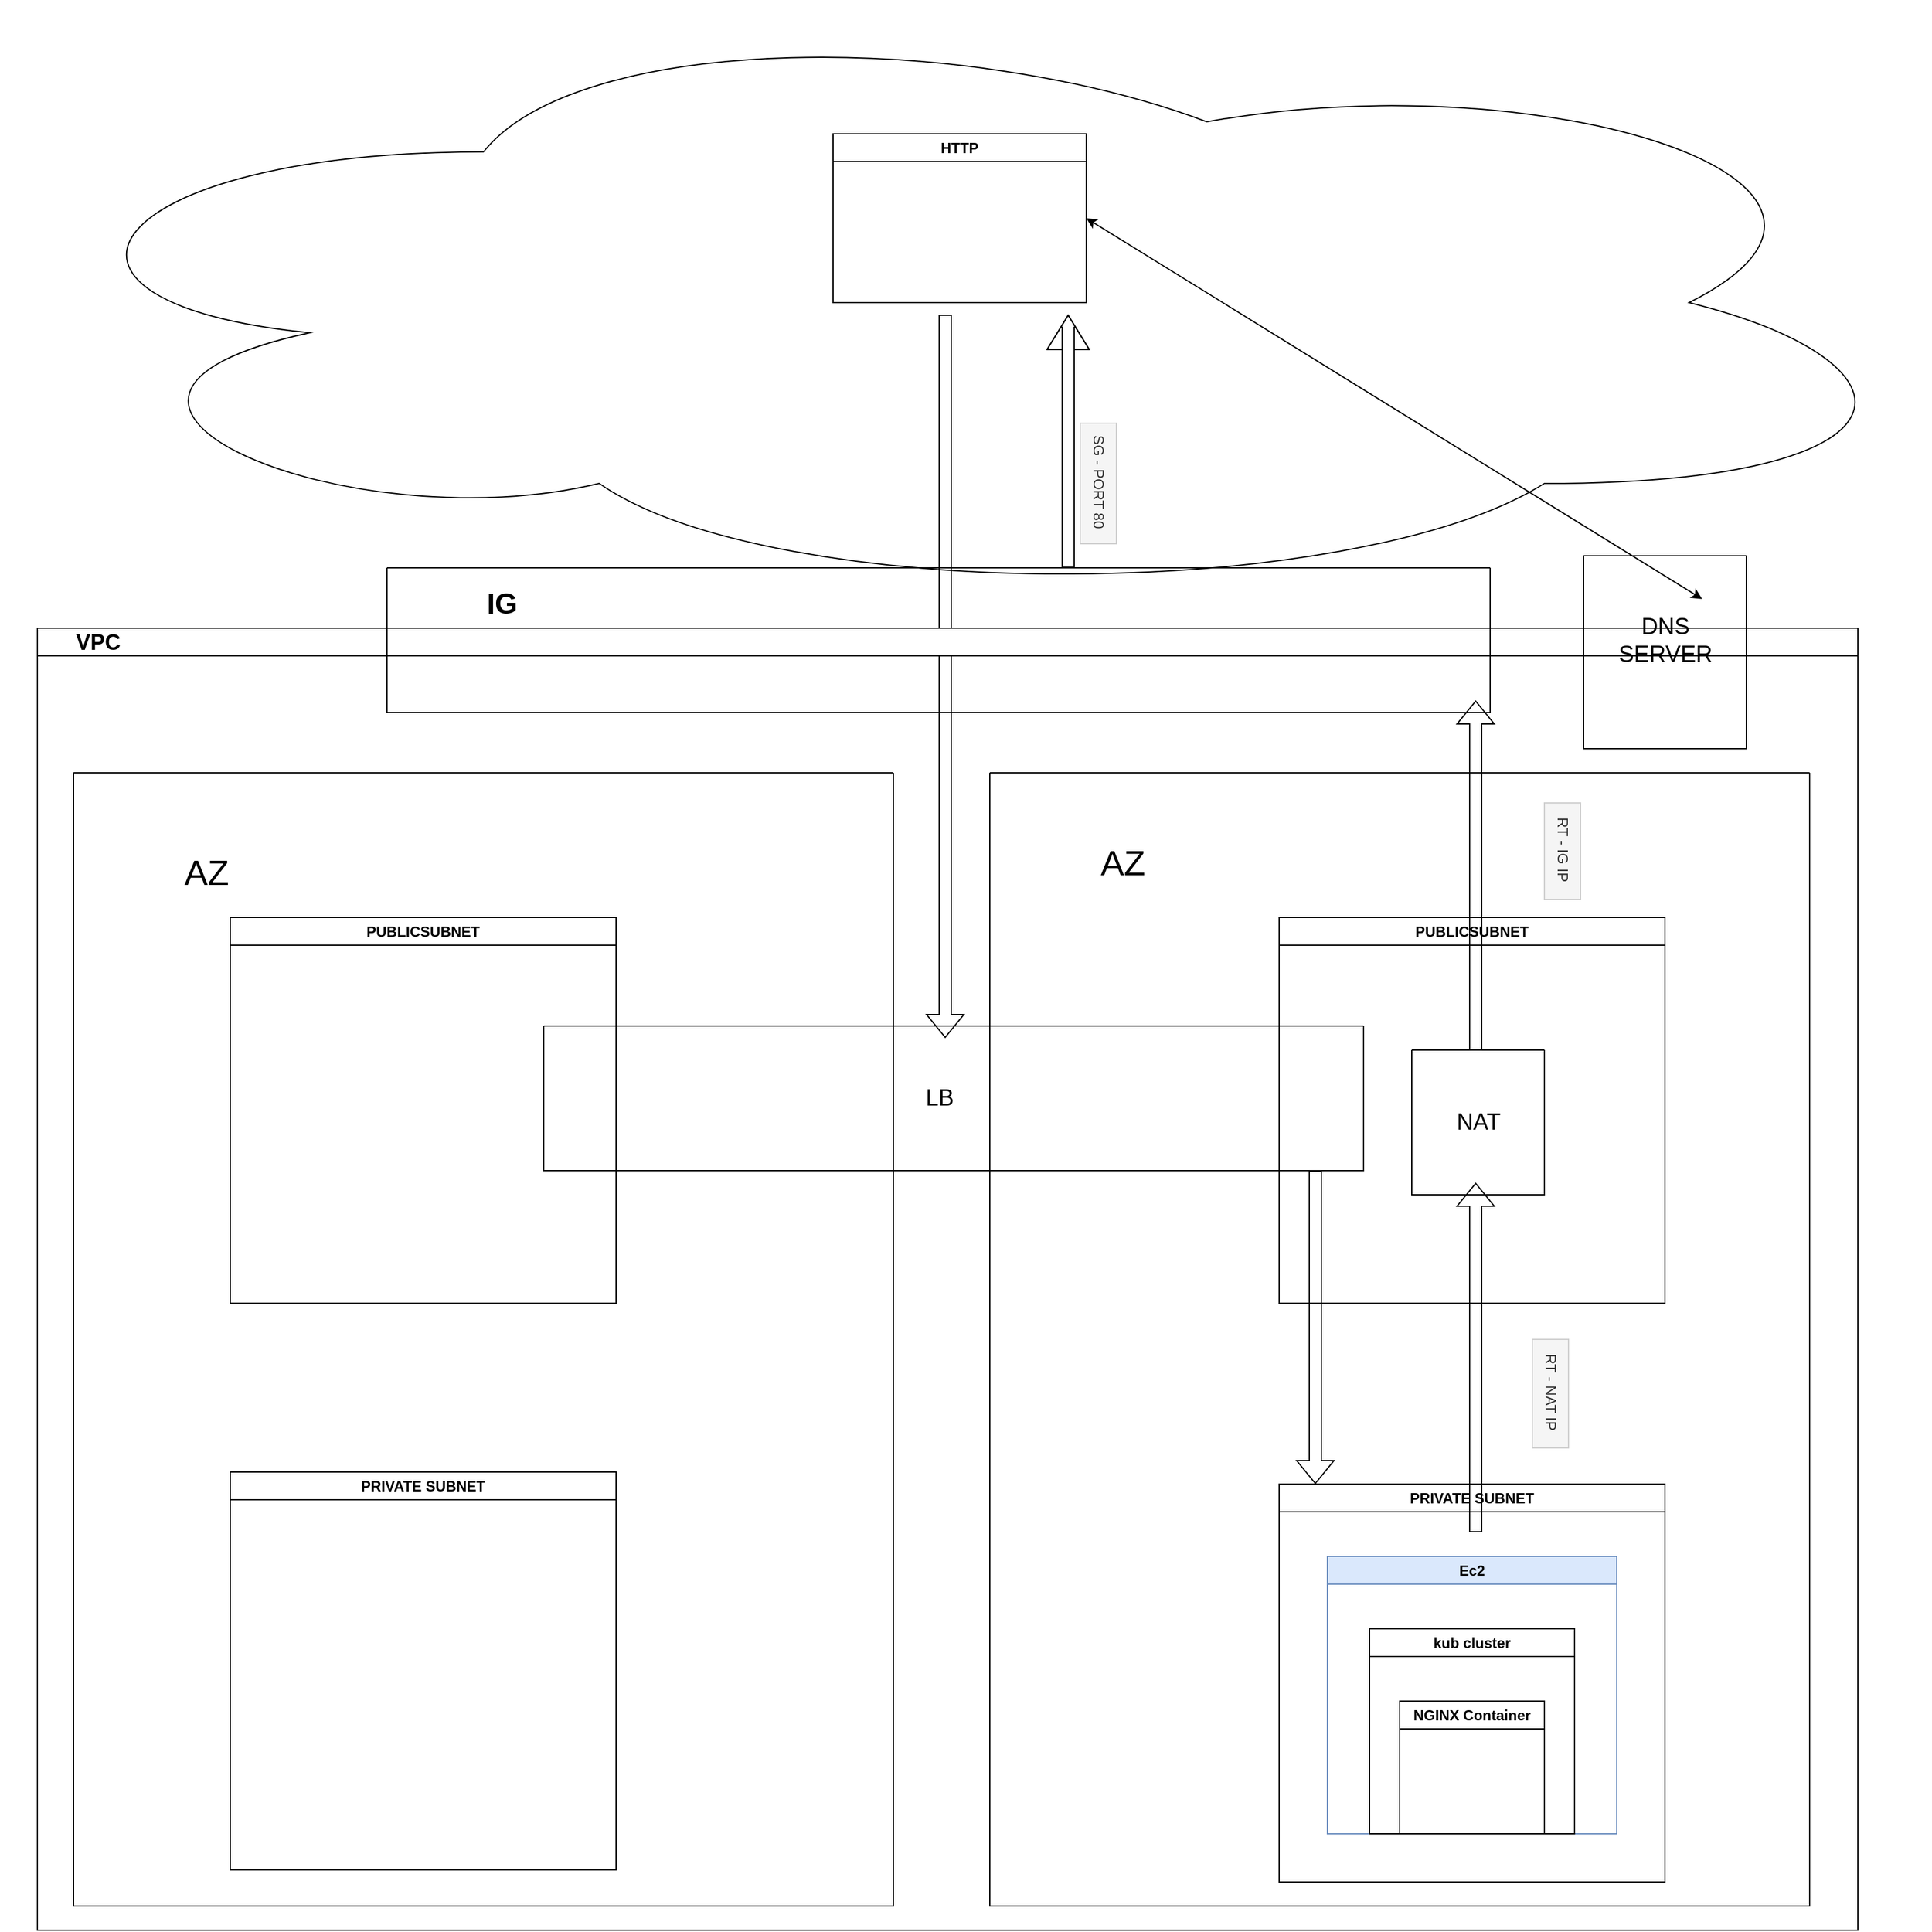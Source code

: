 <mxfile version="22.1.3" type="github">
  <diagram name="‫עמוד-1‬" id="_PVMYpjfVAOVM4KaGzo2">
    <mxGraphModel dx="5027" dy="3257" grid="1" gridSize="10" guides="1" tooltips="1" connect="1" arrows="1" fold="1" page="1" pageScale="1" pageWidth="827" pageHeight="1169" math="0" shadow="0">
      <root>
        <mxCell id="0" />
        <mxCell id="1" parent="0" />
        <mxCell id="0RM5zAPyYKJRLCP2u6ul-30" value="" style="ellipse;shape=cloud;whiteSpace=wrap;html=1;" vertex="1" parent="1">
          <mxGeometry x="-780" y="-480" width="1600" height="500" as="geometry" />
        </mxCell>
        <mxCell id="0RM5zAPyYKJRLCP2u6ul-1" value="Ec2" style="swimlane;whiteSpace=wrap;html=1;fillColor=#dae8fc;strokeColor=#6c8ebf;" vertex="1" parent="1">
          <mxGeometry x="320" y="810" width="240" height="230" as="geometry" />
        </mxCell>
        <mxCell id="0RM5zAPyYKJRLCP2u6ul-6" value="kub cluster" style="swimlane;whiteSpace=wrap;html=1;" vertex="1" parent="0RM5zAPyYKJRLCP2u6ul-1">
          <mxGeometry x="35" y="60" width="170" height="170" as="geometry" />
        </mxCell>
        <mxCell id="0RM5zAPyYKJRLCP2u6ul-7" value="NGINX Container" style="swimlane;whiteSpace=wrap;html=1;startSize=23;" vertex="1" parent="0RM5zAPyYKJRLCP2u6ul-6">
          <mxGeometry x="25" y="60" width="120" height="110" as="geometry" />
        </mxCell>
        <mxCell id="0RM5zAPyYKJRLCP2u6ul-8" value="RT - NAT IP&amp;nbsp;" style="text;html=1;align=center;verticalAlign=middle;resizable=0;points=[];autosize=1;fillColor=#f5f5f5;fontColor=#333333;strokeColor=#CFCFCF;rotation=90;" vertex="1" parent="1">
          <mxGeometry x="460" y="660" width="90" height="30" as="geometry" />
        </mxCell>
        <mxCell id="0RM5zAPyYKJRLCP2u6ul-15" value="" style="shape=flexArrow;endArrow=classic;html=1;rounded=0;entryX=0;entryY=0;entryDx=0;entryDy=0;" edge="1" parent="1">
          <mxGeometry width="50" height="50" relative="1" as="geometry">
            <mxPoint x="3" y="-220" as="sourcePoint" />
            <mxPoint x="3" y="380" as="targetPoint" />
          </mxGeometry>
        </mxCell>
        <mxCell id="0RM5zAPyYKJRLCP2u6ul-16" value="PRIVATE SUBNET" style="swimlane;whiteSpace=wrap;html=1;" vertex="1" parent="1">
          <mxGeometry x="280" y="750" width="320" height="330" as="geometry" />
        </mxCell>
        <mxCell id="0RM5zAPyYKJRLCP2u6ul-17" value="PUBLICSUBNET" style="swimlane;whiteSpace=wrap;html=1;" vertex="1" parent="1">
          <mxGeometry x="280" y="280" width="320" height="320" as="geometry" />
        </mxCell>
        <mxCell id="0RM5zAPyYKJRLCP2u6ul-21" value="RT - IG IP&amp;nbsp;" style="text;html=1;align=center;verticalAlign=middle;resizable=0;points=[];autosize=1;fillColor=#f5f5f5;fontColor=#333333;strokeColor=#CFCFCF;rotation=90;" vertex="1" parent="1">
          <mxGeometry x="475" y="210" width="80" height="30" as="geometry" />
        </mxCell>
        <mxCell id="0RM5zAPyYKJRLCP2u6ul-24" value="&lt;font style=&quot;font-size: 18px;&quot;&gt;&amp;nbsp; &amp;nbsp; &amp;nbsp; VPC&lt;/font&gt;" style="swimlane;whiteSpace=wrap;html=1;startSize=23;align=left;" vertex="1" parent="1">
          <mxGeometry x="-750" y="40" width="1510" height="1080" as="geometry" />
        </mxCell>
        <mxCell id="0RM5zAPyYKJRLCP2u6ul-22" value="" style="swimlane;startSize=0;" vertex="1" parent="0RM5zAPyYKJRLCP2u6ul-24">
          <mxGeometry x="290" y="-50" width="915" height="120" as="geometry" />
        </mxCell>
        <mxCell id="0RM5zAPyYKJRLCP2u6ul-23" value="&lt;font style=&quot;font-size: 24px;&quot;&gt;&lt;b&gt;IG&lt;/b&gt;&lt;/font&gt;" style="text;html=1;align=center;verticalAlign=middle;resizable=0;points=[];autosize=1;strokeColor=none;fillColor=none;" vertex="1" parent="0RM5zAPyYKJRLCP2u6ul-22">
          <mxGeometry x="70" y="10" width="50" height="40" as="geometry" />
        </mxCell>
        <mxCell id="0RM5zAPyYKJRLCP2u6ul-40" value="" style="swimlane;startSize=0;" vertex="1" parent="0RM5zAPyYKJRLCP2u6ul-24">
          <mxGeometry x="30" y="120" width="680" height="940" as="geometry" />
        </mxCell>
        <mxCell id="0RM5zAPyYKJRLCP2u6ul-44" value="PUBLICSUBNET" style="swimlane;whiteSpace=wrap;html=1;" vertex="1" parent="0RM5zAPyYKJRLCP2u6ul-40">
          <mxGeometry x="130" y="120" width="320" height="320" as="geometry" />
        </mxCell>
        <mxCell id="0RM5zAPyYKJRLCP2u6ul-37" value="PRIVATE SUBNET" style="swimlane;whiteSpace=wrap;html=1;" vertex="1" parent="0RM5zAPyYKJRLCP2u6ul-40">
          <mxGeometry x="130" y="580" width="320" height="330" as="geometry" />
        </mxCell>
        <mxCell id="0RM5zAPyYKJRLCP2u6ul-41" value="" style="swimlane;startSize=0;" vertex="1" parent="0RM5zAPyYKJRLCP2u6ul-24">
          <mxGeometry x="790" y="120" width="680" height="940" as="geometry" />
        </mxCell>
        <mxCell id="0RM5zAPyYKJRLCP2u6ul-43" value="&lt;font style=&quot;font-size: 29px;&quot;&gt;AZ&lt;/font&gt;" style="text;html=1;align=center;verticalAlign=middle;resizable=0;points=[];autosize=1;strokeColor=none;fillColor=none;" vertex="1" parent="0RM5zAPyYKJRLCP2u6ul-41">
          <mxGeometry x="80" y="50" width="60" height="50" as="geometry" />
        </mxCell>
        <mxCell id="0RM5zAPyYKJRLCP2u6ul-45" value="" style="swimlane;startSize=0;" vertex="1" parent="0RM5zAPyYKJRLCP2u6ul-41">
          <mxGeometry x="-370" y="210" width="680" height="120" as="geometry" />
        </mxCell>
        <mxCell id="0RM5zAPyYKJRLCP2u6ul-46" value="&lt;font style=&quot;font-size: 19px;&quot;&gt;LB&lt;/font&gt;" style="text;html=1;align=center;verticalAlign=middle;resizable=0;points=[];autosize=1;strokeColor=none;fillColor=none;" vertex="1" parent="0RM5zAPyYKJRLCP2u6ul-45">
          <mxGeometry x="302.5" y="40" width="50" height="40" as="geometry" />
        </mxCell>
        <mxCell id="0RM5zAPyYKJRLCP2u6ul-18" value="" style="swimlane;startSize=0;" vertex="1" parent="0RM5zAPyYKJRLCP2u6ul-41">
          <mxGeometry x="350" y="230" width="110" height="120" as="geometry" />
        </mxCell>
        <mxCell id="0RM5zAPyYKJRLCP2u6ul-19" value="&lt;font style=&quot;font-size: 19px;&quot;&gt;NAT&lt;/font&gt;" style="text;html=1;align=center;verticalAlign=middle;resizable=0;points=[];autosize=1;strokeColor=none;fillColor=none;" vertex="1" parent="0RM5zAPyYKJRLCP2u6ul-18">
          <mxGeometry x="25" y="40" width="60" height="40" as="geometry" />
        </mxCell>
        <mxCell id="0RM5zAPyYKJRLCP2u6ul-9" value="" style="shape=flexArrow;endArrow=classic;html=1;rounded=0;" edge="1" parent="0RM5zAPyYKJRLCP2u6ul-41">
          <mxGeometry width="50" height="50" relative="1" as="geometry">
            <mxPoint x="403" y="630" as="sourcePoint" />
            <mxPoint x="403" y="340" as="targetPoint" />
          </mxGeometry>
        </mxCell>
        <mxCell id="0RM5zAPyYKJRLCP2u6ul-20" value="" style="shape=flexArrow;endArrow=classic;html=1;rounded=0;" edge="1" parent="0RM5zAPyYKJRLCP2u6ul-41">
          <mxGeometry width="50" height="50" relative="1" as="geometry">
            <mxPoint x="403" y="230" as="sourcePoint" />
            <mxPoint x="403" y="-60" as="targetPoint" />
          </mxGeometry>
        </mxCell>
        <mxCell id="0RM5zAPyYKJRLCP2u6ul-52" value="" style="shape=flexArrow;endArrow=classic;html=1;rounded=0;entryX=0;entryY=0;entryDx=0;entryDy=0;" edge="1" parent="0RM5zAPyYKJRLCP2u6ul-41">
          <mxGeometry width="50" height="50" relative="1" as="geometry">
            <mxPoint x="270" y="330" as="sourcePoint" />
            <mxPoint x="270" y="590" as="targetPoint" />
          </mxGeometry>
        </mxCell>
        <mxCell id="0RM5zAPyYKJRLCP2u6ul-26" value="&lt;font style=&quot;font-size: 19px;&quot;&gt;DNS &lt;br&gt;SERVER&lt;/font&gt;" style="text;html=1;align=center;verticalAlign=middle;resizable=0;points=[];autosize=1;strokeColor=none;fillColor=none;" vertex="1" parent="0RM5zAPyYKJRLCP2u6ul-24">
          <mxGeometry x="1300" y="-20" width="100" height="60" as="geometry" />
        </mxCell>
        <mxCell id="0RM5zAPyYKJRLCP2u6ul-31" value="" style="shape=flexArrow;endArrow=classic;html=1;rounded=0;endWidth=24;endSize=9.12;" edge="1" parent="1">
          <mxGeometry width="50" height="50" relative="1" as="geometry">
            <mxPoint x="105" y="-10" as="sourcePoint" />
            <mxPoint x="105" y="-220" as="targetPoint" />
            <Array as="points">
              <mxPoint x="105" y="-210" />
            </Array>
          </mxGeometry>
        </mxCell>
        <mxCell id="0RM5zAPyYKJRLCP2u6ul-32" value="HTTP" style="swimlane;whiteSpace=wrap;html=1;startSize=23;" vertex="1" parent="1">
          <mxGeometry x="-90" y="-370" width="210" height="140" as="geometry" />
        </mxCell>
        <mxCell id="0RM5zAPyYKJRLCP2u6ul-33" value="SG - PORT 80&amp;nbsp;" style="text;html=1;align=center;verticalAlign=middle;resizable=0;points=[];autosize=1;fillColor=#f5f5f5;fontColor=#333333;strokeColor=#CFCFCF;rotation=90;" vertex="1" parent="1">
          <mxGeometry x="80" y="-95" width="100" height="30" as="geometry" />
        </mxCell>
        <mxCell id="0RM5zAPyYKJRLCP2u6ul-36" value="" style="endArrow=classic;startArrow=classic;html=1;rounded=0;exitX=0.808;exitY=-0.07;exitDx=0;exitDy=0;exitPerimeter=0;entryX=1;entryY=0.5;entryDx=0;entryDy=0;" edge="1" parent="1" source="0RM5zAPyYKJRLCP2u6ul-26" target="0RM5zAPyYKJRLCP2u6ul-32">
          <mxGeometry width="50" height="50" relative="1" as="geometry">
            <mxPoint x="-185.69" y="-390" as="sourcePoint" />
            <mxPoint x="349.995" y="-223.223" as="targetPoint" />
          </mxGeometry>
        </mxCell>
        <mxCell id="0RM5zAPyYKJRLCP2u6ul-42" value="&lt;font style=&quot;font-size: 29px;&quot;&gt;AZ&lt;/font&gt;" style="text;html=1;align=center;verticalAlign=middle;resizable=0;points=[];autosize=1;strokeColor=none;fillColor=none;" vertex="1" parent="1">
          <mxGeometry x="-640" y="218" width="60" height="50" as="geometry" />
        </mxCell>
        <mxCell id="0RM5zAPyYKJRLCP2u6ul-25" value="" style="swimlane;startSize=0;" vertex="1" parent="1">
          <mxGeometry x="532.5" y="-20" width="135" height="160" as="geometry" />
        </mxCell>
      </root>
    </mxGraphModel>
  </diagram>
</mxfile>

